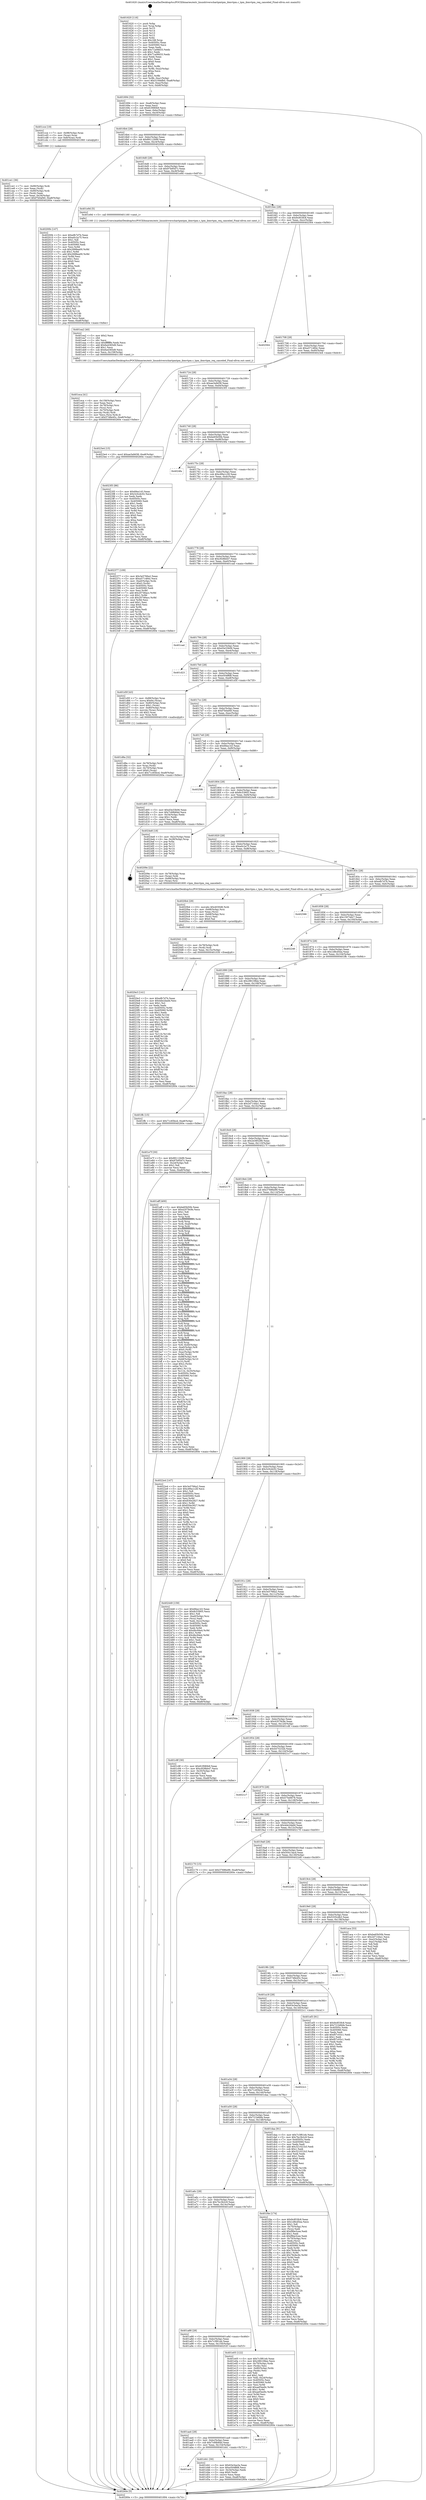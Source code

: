 digraph "0x401620" {
  label = "0x401620 (/mnt/c/Users/mathe/Desktop/tcc/POCII/binaries/extr_linuxdriverschartpmtpm_ibmvtpm.c_tpm_ibmvtpm_req_canceled_Final-ollvm.out::main(0))"
  labelloc = "t"
  node[shape=record]

  Entry [label="",width=0.3,height=0.3,shape=circle,fillcolor=black,style=filled]
  "0x401694" [label="{
     0x401694 [32]\l
     | [instrs]\l
     &nbsp;&nbsp;0x401694 \<+6\>: mov -0xa8(%rbp),%eax\l
     &nbsp;&nbsp;0x40169a \<+2\>: mov %eax,%ecx\l
     &nbsp;&nbsp;0x40169c \<+6\>: sub $0x81f080b9,%ecx\l
     &nbsp;&nbsp;0x4016a2 \<+6\>: mov %eax,-0xbc(%rbp)\l
     &nbsp;&nbsp;0x4016a8 \<+6\>: mov %ecx,-0xc0(%rbp)\l
     &nbsp;&nbsp;0x4016ae \<+6\>: je 0000000000401cce \<main+0x6ae\>\l
  }"]
  "0x401cce" [label="{
     0x401cce [19]\l
     | [instrs]\l
     &nbsp;&nbsp;0x401cce \<+7\>: mov -0x98(%rbp),%rax\l
     &nbsp;&nbsp;0x401cd5 \<+3\>: mov (%rax),%rax\l
     &nbsp;&nbsp;0x401cd8 \<+4\>: mov 0x8(%rax),%rdi\l
     &nbsp;&nbsp;0x401cdc \<+5\>: call 0000000000401060 \<atoi@plt\>\l
     | [calls]\l
     &nbsp;&nbsp;0x401060 \{1\} (unknown)\l
  }"]
  "0x4016b4" [label="{
     0x4016b4 [28]\l
     | [instrs]\l
     &nbsp;&nbsp;0x4016b4 \<+5\>: jmp 00000000004016b9 \<main+0x99\>\l
     &nbsp;&nbsp;0x4016b9 \<+6\>: mov -0xbc(%rbp),%eax\l
     &nbsp;&nbsp;0x4016bf \<+5\>: sub $0x89112b99,%eax\l
     &nbsp;&nbsp;0x4016c4 \<+6\>: mov %eax,-0xc4(%rbp)\l
     &nbsp;&nbsp;0x4016ca \<+6\>: je 000000000040200b \<main+0x9eb\>\l
  }"]
  Exit [label="",width=0.3,height=0.3,shape=circle,fillcolor=black,style=filled,peripheries=2]
  "0x40200b" [label="{
     0x40200b [147]\l
     | [instrs]\l
     &nbsp;&nbsp;0x40200b \<+5\>: mov $0xefb7d7b,%eax\l
     &nbsp;&nbsp;0x402010 \<+5\>: mov $0xa0c2a75,%ecx\l
     &nbsp;&nbsp;0x402015 \<+2\>: mov $0x1,%dl\l
     &nbsp;&nbsp;0x402017 \<+7\>: mov 0x40505c,%esi\l
     &nbsp;&nbsp;0x40201e \<+7\>: mov 0x405060,%edi\l
     &nbsp;&nbsp;0x402025 \<+3\>: mov %esi,%r8d\l
     &nbsp;&nbsp;0x402028 \<+7\>: sub $0x2688ea00,%r8d\l
     &nbsp;&nbsp;0x40202f \<+4\>: sub $0x1,%r8d\l
     &nbsp;&nbsp;0x402033 \<+7\>: add $0x2688ea00,%r8d\l
     &nbsp;&nbsp;0x40203a \<+4\>: imul %r8d,%esi\l
     &nbsp;&nbsp;0x40203e \<+3\>: and $0x1,%esi\l
     &nbsp;&nbsp;0x402041 \<+3\>: cmp $0x0,%esi\l
     &nbsp;&nbsp;0x402044 \<+4\>: sete %r9b\l
     &nbsp;&nbsp;0x402048 \<+3\>: cmp $0xa,%edi\l
     &nbsp;&nbsp;0x40204b \<+4\>: setl %r10b\l
     &nbsp;&nbsp;0x40204f \<+3\>: mov %r9b,%r11b\l
     &nbsp;&nbsp;0x402052 \<+4\>: xor $0xff,%r11b\l
     &nbsp;&nbsp;0x402056 \<+3\>: mov %r10b,%bl\l
     &nbsp;&nbsp;0x402059 \<+3\>: xor $0xff,%bl\l
     &nbsp;&nbsp;0x40205c \<+3\>: xor $0x1,%dl\l
     &nbsp;&nbsp;0x40205f \<+3\>: mov %r11b,%r14b\l
     &nbsp;&nbsp;0x402062 \<+4\>: and $0xff,%r14b\l
     &nbsp;&nbsp;0x402066 \<+3\>: and %dl,%r9b\l
     &nbsp;&nbsp;0x402069 \<+3\>: mov %bl,%r15b\l
     &nbsp;&nbsp;0x40206c \<+4\>: and $0xff,%r15b\l
     &nbsp;&nbsp;0x402070 \<+3\>: and %dl,%r10b\l
     &nbsp;&nbsp;0x402073 \<+3\>: or %r9b,%r14b\l
     &nbsp;&nbsp;0x402076 \<+3\>: or %r10b,%r15b\l
     &nbsp;&nbsp;0x402079 \<+3\>: xor %r15b,%r14b\l
     &nbsp;&nbsp;0x40207c \<+3\>: or %bl,%r11b\l
     &nbsp;&nbsp;0x40207f \<+4\>: xor $0xff,%r11b\l
     &nbsp;&nbsp;0x402083 \<+3\>: or $0x1,%dl\l
     &nbsp;&nbsp;0x402086 \<+3\>: and %dl,%r11b\l
     &nbsp;&nbsp;0x402089 \<+3\>: or %r11b,%r14b\l
     &nbsp;&nbsp;0x40208c \<+4\>: test $0x1,%r14b\l
     &nbsp;&nbsp;0x402090 \<+3\>: cmovne %ecx,%eax\l
     &nbsp;&nbsp;0x402093 \<+6\>: mov %eax,-0xa8(%rbp)\l
     &nbsp;&nbsp;0x402099 \<+5\>: jmp 000000000040260e \<main+0xfee\>\l
  }"]
  "0x4016d0" [label="{
     0x4016d0 [28]\l
     | [instrs]\l
     &nbsp;&nbsp;0x4016d0 \<+5\>: jmp 00000000004016d5 \<main+0xb5\>\l
     &nbsp;&nbsp;0x4016d5 \<+6\>: mov -0xbc(%rbp),%eax\l
     &nbsp;&nbsp;0x4016db \<+5\>: sub $0x97b95d7c,%eax\l
     &nbsp;&nbsp;0x4016e0 \<+6\>: mov %eax,-0xc8(%rbp)\l
     &nbsp;&nbsp;0x4016e6 \<+6\>: je 0000000000401e9d \<main+0x87d\>\l
  }"]
  "0x4020e3" [label="{
     0x4020e3 [141]\l
     | [instrs]\l
     &nbsp;&nbsp;0x4020e3 \<+5\>: mov $0xefb7d7b,%eax\l
     &nbsp;&nbsp;0x4020e8 \<+5\>: mov $0x4de2dadd,%esi\l
     &nbsp;&nbsp;0x4020ed \<+2\>: mov $0x1,%cl\l
     &nbsp;&nbsp;0x4020ef \<+2\>: xor %edx,%edx\l
     &nbsp;&nbsp;0x4020f1 \<+8\>: mov 0x40505c,%r8d\l
     &nbsp;&nbsp;0x4020f9 \<+8\>: mov 0x405060,%r9d\l
     &nbsp;&nbsp;0x402101 \<+3\>: sub $0x1,%edx\l
     &nbsp;&nbsp;0x402104 \<+3\>: mov %r8d,%r10d\l
     &nbsp;&nbsp;0x402107 \<+3\>: add %edx,%r10d\l
     &nbsp;&nbsp;0x40210a \<+4\>: imul %r10d,%r8d\l
     &nbsp;&nbsp;0x40210e \<+4\>: and $0x1,%r8d\l
     &nbsp;&nbsp;0x402112 \<+4\>: cmp $0x0,%r8d\l
     &nbsp;&nbsp;0x402116 \<+4\>: sete %r11b\l
     &nbsp;&nbsp;0x40211a \<+4\>: cmp $0xa,%r9d\l
     &nbsp;&nbsp;0x40211e \<+3\>: setl %bl\l
     &nbsp;&nbsp;0x402121 \<+3\>: mov %r11b,%r14b\l
     &nbsp;&nbsp;0x402124 \<+4\>: xor $0xff,%r14b\l
     &nbsp;&nbsp;0x402128 \<+3\>: mov %bl,%r15b\l
     &nbsp;&nbsp;0x40212b \<+4\>: xor $0xff,%r15b\l
     &nbsp;&nbsp;0x40212f \<+3\>: xor $0x1,%cl\l
     &nbsp;&nbsp;0x402132 \<+3\>: mov %r14b,%r12b\l
     &nbsp;&nbsp;0x402135 \<+4\>: and $0xff,%r12b\l
     &nbsp;&nbsp;0x402139 \<+3\>: and %cl,%r11b\l
     &nbsp;&nbsp;0x40213c \<+3\>: mov %r15b,%r13b\l
     &nbsp;&nbsp;0x40213f \<+4\>: and $0xff,%r13b\l
     &nbsp;&nbsp;0x402143 \<+2\>: and %cl,%bl\l
     &nbsp;&nbsp;0x402145 \<+3\>: or %r11b,%r12b\l
     &nbsp;&nbsp;0x402148 \<+3\>: or %bl,%r13b\l
     &nbsp;&nbsp;0x40214b \<+3\>: xor %r13b,%r12b\l
     &nbsp;&nbsp;0x40214e \<+3\>: or %r15b,%r14b\l
     &nbsp;&nbsp;0x402151 \<+4\>: xor $0xff,%r14b\l
     &nbsp;&nbsp;0x402155 \<+3\>: or $0x1,%cl\l
     &nbsp;&nbsp;0x402158 \<+3\>: and %cl,%r14b\l
     &nbsp;&nbsp;0x40215b \<+3\>: or %r14b,%r12b\l
     &nbsp;&nbsp;0x40215e \<+4\>: test $0x1,%r12b\l
     &nbsp;&nbsp;0x402162 \<+3\>: cmovne %esi,%eax\l
     &nbsp;&nbsp;0x402165 \<+6\>: mov %eax,-0xa8(%rbp)\l
     &nbsp;&nbsp;0x40216b \<+5\>: jmp 000000000040260e \<main+0xfee\>\l
  }"]
  "0x401e9d" [label="{
     0x401e9d [5]\l
     | [instrs]\l
     &nbsp;&nbsp;0x401e9d \<+5\>: call 0000000000401160 \<next_i\>\l
     | [calls]\l
     &nbsp;&nbsp;0x401160 \{1\} (/mnt/c/Users/mathe/Desktop/tcc/POCII/binaries/extr_linuxdriverschartpmtpm_ibmvtpm.c_tpm_ibmvtpm_req_canceled_Final-ollvm.out::next_i)\l
  }"]
  "0x4016ec" [label="{
     0x4016ec [28]\l
     | [instrs]\l
     &nbsp;&nbsp;0x4016ec \<+5\>: jmp 00000000004016f1 \<main+0xd1\>\l
     &nbsp;&nbsp;0x4016f1 \<+6\>: mov -0xbc(%rbp),%eax\l
     &nbsp;&nbsp;0x4016f7 \<+5\>: sub $0x9c853fc8,%eax\l
     &nbsp;&nbsp;0x4016fc \<+6\>: mov %eax,-0xcc(%rbp)\l
     &nbsp;&nbsp;0x401702 \<+6\>: je 0000000000402564 \<main+0xf44\>\l
  }"]
  "0x4020d1" [label="{
     0x4020d1 [18]\l
     | [instrs]\l
     &nbsp;&nbsp;0x4020d1 \<+4\>: mov -0x78(%rbp),%rdi\l
     &nbsp;&nbsp;0x4020d5 \<+3\>: mov (%rdi),%rdi\l
     &nbsp;&nbsp;0x4020d8 \<+6\>: mov %eax,-0x15c(%rbp)\l
     &nbsp;&nbsp;0x4020de \<+5\>: call 0000000000401030 \<free@plt\>\l
     | [calls]\l
     &nbsp;&nbsp;0x401030 \{1\} (unknown)\l
  }"]
  "0x402564" [label="{
     0x402564\l
  }", style=dashed]
  "0x401708" [label="{
     0x401708 [28]\l
     | [instrs]\l
     &nbsp;&nbsp;0x401708 \<+5\>: jmp 000000000040170d \<main+0xed\>\l
     &nbsp;&nbsp;0x40170d \<+6\>: mov -0xbc(%rbp),%eax\l
     &nbsp;&nbsp;0x401713 \<+5\>: sub $0xa571484c,%eax\l
     &nbsp;&nbsp;0x401718 \<+6\>: mov %eax,-0xd0(%rbp)\l
     &nbsp;&nbsp;0x40171e \<+6\>: je 00000000004023e4 \<main+0xdc4\>\l
  }"]
  "0x4020b4" [label="{
     0x4020b4 [29]\l
     | [instrs]\l
     &nbsp;&nbsp;0x4020b4 \<+10\>: movabs $0x4030d6,%rdi\l
     &nbsp;&nbsp;0x4020be \<+4\>: mov -0x68(%rbp),%rsi\l
     &nbsp;&nbsp;0x4020c2 \<+2\>: mov %eax,(%rsi)\l
     &nbsp;&nbsp;0x4020c4 \<+4\>: mov -0x68(%rbp),%rsi\l
     &nbsp;&nbsp;0x4020c8 \<+2\>: mov (%rsi),%esi\l
     &nbsp;&nbsp;0x4020ca \<+2\>: mov $0x0,%al\l
     &nbsp;&nbsp;0x4020cc \<+5\>: call 0000000000401040 \<printf@plt\>\l
     | [calls]\l
     &nbsp;&nbsp;0x401040 \{1\} (unknown)\l
  }"]
  "0x4023e4" [label="{
     0x4023e4 [15]\l
     | [instrs]\l
     &nbsp;&nbsp;0x4023e4 \<+10\>: movl $0xae3a9d38,-0xa8(%rbp)\l
     &nbsp;&nbsp;0x4023ee \<+5\>: jmp 000000000040260e \<main+0xfee\>\l
  }"]
  "0x401724" [label="{
     0x401724 [28]\l
     | [instrs]\l
     &nbsp;&nbsp;0x401724 \<+5\>: jmp 0000000000401729 \<main+0x109\>\l
     &nbsp;&nbsp;0x401729 \<+6\>: mov -0xbc(%rbp),%eax\l
     &nbsp;&nbsp;0x40172f \<+5\>: sub $0xae3a9d38,%eax\l
     &nbsp;&nbsp;0x401734 \<+6\>: mov %eax,-0xd4(%rbp)\l
     &nbsp;&nbsp;0x40173a \<+6\>: je 00000000004023f3 \<main+0xdd3\>\l
  }"]
  "0x401eca" [label="{
     0x401eca [41]\l
     | [instrs]\l
     &nbsp;&nbsp;0x401eca \<+6\>: mov -0x158(%rbp),%ecx\l
     &nbsp;&nbsp;0x401ed0 \<+3\>: imul %eax,%ecx\l
     &nbsp;&nbsp;0x401ed3 \<+4\>: mov -0x78(%rbp),%rsi\l
     &nbsp;&nbsp;0x401ed7 \<+3\>: mov (%rsi),%rsi\l
     &nbsp;&nbsp;0x401eda \<+4\>: mov -0x70(%rbp),%rdi\l
     &nbsp;&nbsp;0x401ede \<+3\>: movslq (%rdi),%rdi\l
     &nbsp;&nbsp;0x401ee1 \<+3\>: mov %ecx,(%rsi,%rdi,4)\l
     &nbsp;&nbsp;0x401ee4 \<+10\>: movl $0x5748e45c,-0xa8(%rbp)\l
     &nbsp;&nbsp;0x401eee \<+5\>: jmp 000000000040260e \<main+0xfee\>\l
  }"]
  "0x4023f3" [label="{
     0x4023f3 [86]\l
     | [instrs]\l
     &nbsp;&nbsp;0x4023f3 \<+5\>: mov $0x6fea143,%eax\l
     &nbsp;&nbsp;0x4023f8 \<+5\>: mov $0x3c0cdc02,%ecx\l
     &nbsp;&nbsp;0x4023fd \<+2\>: xor %edx,%edx\l
     &nbsp;&nbsp;0x4023ff \<+7\>: mov 0x40505c,%esi\l
     &nbsp;&nbsp;0x402406 \<+7\>: mov 0x405060,%edi\l
     &nbsp;&nbsp;0x40240d \<+3\>: sub $0x1,%edx\l
     &nbsp;&nbsp;0x402410 \<+3\>: mov %esi,%r8d\l
     &nbsp;&nbsp;0x402413 \<+3\>: add %edx,%r8d\l
     &nbsp;&nbsp;0x402416 \<+4\>: imul %r8d,%esi\l
     &nbsp;&nbsp;0x40241a \<+3\>: and $0x1,%esi\l
     &nbsp;&nbsp;0x40241d \<+3\>: cmp $0x0,%esi\l
     &nbsp;&nbsp;0x402420 \<+4\>: sete %r9b\l
     &nbsp;&nbsp;0x402424 \<+3\>: cmp $0xa,%edi\l
     &nbsp;&nbsp;0x402427 \<+4\>: setl %r10b\l
     &nbsp;&nbsp;0x40242b \<+3\>: mov %r9b,%r11b\l
     &nbsp;&nbsp;0x40242e \<+3\>: and %r10b,%r11b\l
     &nbsp;&nbsp;0x402431 \<+3\>: xor %r10b,%r9b\l
     &nbsp;&nbsp;0x402434 \<+3\>: or %r9b,%r11b\l
     &nbsp;&nbsp;0x402437 \<+4\>: test $0x1,%r11b\l
     &nbsp;&nbsp;0x40243b \<+3\>: cmovne %ecx,%eax\l
     &nbsp;&nbsp;0x40243e \<+6\>: mov %eax,-0xa8(%rbp)\l
     &nbsp;&nbsp;0x402444 \<+5\>: jmp 000000000040260e \<main+0xfee\>\l
  }"]
  "0x401740" [label="{
     0x401740 [28]\l
     | [instrs]\l
     &nbsp;&nbsp;0x401740 \<+5\>: jmp 0000000000401745 \<main+0x125\>\l
     &nbsp;&nbsp;0x401745 \<+6\>: mov -0xbc(%rbp),%eax\l
     &nbsp;&nbsp;0x40174b \<+5\>: sub $0xbe65b50b,%eax\l
     &nbsp;&nbsp;0x401750 \<+6\>: mov %eax,-0xd8(%rbp)\l
     &nbsp;&nbsp;0x401756 \<+6\>: je 00000000004024fa \<main+0xeda\>\l
  }"]
  "0x401ea2" [label="{
     0x401ea2 [40]\l
     | [instrs]\l
     &nbsp;&nbsp;0x401ea2 \<+5\>: mov $0x2,%ecx\l
     &nbsp;&nbsp;0x401ea7 \<+1\>: cltd\l
     &nbsp;&nbsp;0x401ea8 \<+2\>: idiv %ecx\l
     &nbsp;&nbsp;0x401eaa \<+6\>: imul $0xfffffffe,%edx,%ecx\l
     &nbsp;&nbsp;0x401eb0 \<+6\>: add $0x6a4365d9,%ecx\l
     &nbsp;&nbsp;0x401eb6 \<+3\>: add $0x1,%ecx\l
     &nbsp;&nbsp;0x401eb9 \<+6\>: sub $0x6a4365d9,%ecx\l
     &nbsp;&nbsp;0x401ebf \<+6\>: mov %ecx,-0x158(%rbp)\l
     &nbsp;&nbsp;0x401ec5 \<+5\>: call 0000000000401160 \<next_i\>\l
     | [calls]\l
     &nbsp;&nbsp;0x401160 \{1\} (/mnt/c/Users/mathe/Desktop/tcc/POCII/binaries/extr_linuxdriverschartpmtpm_ibmvtpm.c_tpm_ibmvtpm_req_canceled_Final-ollvm.out::next_i)\l
  }"]
  "0x4024fa" [label="{
     0x4024fa\l
  }", style=dashed]
  "0x40175c" [label="{
     0x40175c [28]\l
     | [instrs]\l
     &nbsp;&nbsp;0x40175c \<+5\>: jmp 0000000000401761 \<main+0x141\>\l
     &nbsp;&nbsp;0x401761 \<+6\>: mov -0xbc(%rbp),%eax\l
     &nbsp;&nbsp;0x401767 \<+5\>: sub $0xc89a1c28,%eax\l
     &nbsp;&nbsp;0x40176c \<+6\>: mov %eax,-0xdc(%rbp)\l
     &nbsp;&nbsp;0x401772 \<+6\>: je 0000000000402377 \<main+0xd57\>\l
  }"]
  "0x401d8a" [label="{
     0x401d8a [32]\l
     | [instrs]\l
     &nbsp;&nbsp;0x401d8a \<+4\>: mov -0x78(%rbp),%rdi\l
     &nbsp;&nbsp;0x401d8e \<+3\>: mov %rax,(%rdi)\l
     &nbsp;&nbsp;0x401d91 \<+4\>: mov -0x70(%rbp),%rax\l
     &nbsp;&nbsp;0x401d95 \<+6\>: movl $0x0,(%rax)\l
     &nbsp;&nbsp;0x401d9b \<+10\>: movl $0x71c65bcd,-0xa8(%rbp)\l
     &nbsp;&nbsp;0x401da5 \<+5\>: jmp 000000000040260e \<main+0xfee\>\l
  }"]
  "0x402377" [label="{
     0x402377 [109]\l
     | [instrs]\l
     &nbsp;&nbsp;0x402377 \<+5\>: mov $0x3e5766a2,%eax\l
     &nbsp;&nbsp;0x40237c \<+5\>: mov $0xa571484c,%ecx\l
     &nbsp;&nbsp;0x402381 \<+7\>: mov -0xa0(%rbp),%rdx\l
     &nbsp;&nbsp;0x402388 \<+6\>: movl $0x0,(%rdx)\l
     &nbsp;&nbsp;0x40238e \<+7\>: mov 0x40505c,%esi\l
     &nbsp;&nbsp;0x402395 \<+7\>: mov 0x405060,%edi\l
     &nbsp;&nbsp;0x40239c \<+3\>: mov %esi,%r8d\l
     &nbsp;&nbsp;0x40239f \<+7\>: add $0x20746acc,%r8d\l
     &nbsp;&nbsp;0x4023a6 \<+4\>: sub $0x1,%r8d\l
     &nbsp;&nbsp;0x4023aa \<+7\>: sub $0x20746acc,%r8d\l
     &nbsp;&nbsp;0x4023b1 \<+4\>: imul %r8d,%esi\l
     &nbsp;&nbsp;0x4023b5 \<+3\>: and $0x1,%esi\l
     &nbsp;&nbsp;0x4023b8 \<+3\>: cmp $0x0,%esi\l
     &nbsp;&nbsp;0x4023bb \<+4\>: sete %r9b\l
     &nbsp;&nbsp;0x4023bf \<+3\>: cmp $0xa,%edi\l
     &nbsp;&nbsp;0x4023c2 \<+4\>: setl %r10b\l
     &nbsp;&nbsp;0x4023c6 \<+3\>: mov %r9b,%r11b\l
     &nbsp;&nbsp;0x4023c9 \<+3\>: and %r10b,%r11b\l
     &nbsp;&nbsp;0x4023cc \<+3\>: xor %r10b,%r9b\l
     &nbsp;&nbsp;0x4023cf \<+3\>: or %r9b,%r11b\l
     &nbsp;&nbsp;0x4023d2 \<+4\>: test $0x1,%r11b\l
     &nbsp;&nbsp;0x4023d6 \<+3\>: cmovne %ecx,%eax\l
     &nbsp;&nbsp;0x4023d9 \<+6\>: mov %eax,-0xa8(%rbp)\l
     &nbsp;&nbsp;0x4023df \<+5\>: jmp 000000000040260e \<main+0xfee\>\l
  }"]
  "0x401778" [label="{
     0x401778 [28]\l
     | [instrs]\l
     &nbsp;&nbsp;0x401778 \<+5\>: jmp 000000000040177d \<main+0x15d\>\l
     &nbsp;&nbsp;0x40177d \<+6\>: mov -0xbc(%rbp),%eax\l
     &nbsp;&nbsp;0x401783 \<+5\>: sub $0xc928bb47,%eax\l
     &nbsp;&nbsp;0x401788 \<+6\>: mov %eax,-0xe0(%rbp)\l
     &nbsp;&nbsp;0x40178e \<+6\>: je 0000000000401cad \<main+0x68d\>\l
  }"]
  "0x401ac0" [label="{
     0x401ac0\l
  }", style=dashed]
  "0x401cad" [label="{
     0x401cad\l
  }", style=dashed]
  "0x401794" [label="{
     0x401794 [28]\l
     | [instrs]\l
     &nbsp;&nbsp;0x401794 \<+5\>: jmp 0000000000401799 \<main+0x179\>\l
     &nbsp;&nbsp;0x401799 \<+6\>: mov -0xbc(%rbp),%eax\l
     &nbsp;&nbsp;0x40179f \<+5\>: sub $0xd3e33b06,%eax\l
     &nbsp;&nbsp;0x4017a4 \<+6\>: mov %eax,-0xe4(%rbp)\l
     &nbsp;&nbsp;0x4017aa \<+6\>: je 0000000000401d23 \<main+0x703\>\l
  }"]
  "0x401d41" [label="{
     0x401d41 [30]\l
     | [instrs]\l
     &nbsp;&nbsp;0x401d41 \<+5\>: mov $0x63e3ea3a,%eax\l
     &nbsp;&nbsp;0x401d46 \<+5\>: mov $0xe504ffd8,%ecx\l
     &nbsp;&nbsp;0x401d4b \<+3\>: mov -0x34(%rbp),%edx\l
     &nbsp;&nbsp;0x401d4e \<+3\>: cmp $0x0,%edx\l
     &nbsp;&nbsp;0x401d51 \<+3\>: cmove %ecx,%eax\l
     &nbsp;&nbsp;0x401d54 \<+6\>: mov %eax,-0xa8(%rbp)\l
     &nbsp;&nbsp;0x401d5a \<+5\>: jmp 000000000040260e \<main+0xfee\>\l
  }"]
  "0x401d23" [label="{
     0x401d23\l
  }", style=dashed]
  "0x4017b0" [label="{
     0x4017b0 [28]\l
     | [instrs]\l
     &nbsp;&nbsp;0x4017b0 \<+5\>: jmp 00000000004017b5 \<main+0x195\>\l
     &nbsp;&nbsp;0x4017b5 \<+6\>: mov -0xbc(%rbp),%eax\l
     &nbsp;&nbsp;0x4017bb \<+5\>: sub $0xe504ffd8,%eax\l
     &nbsp;&nbsp;0x4017c0 \<+6\>: mov %eax,-0xe8(%rbp)\l
     &nbsp;&nbsp;0x4017c6 \<+6\>: je 0000000000401d5f \<main+0x73f\>\l
  }"]
  "0x401aa4" [label="{
     0x401aa4 [28]\l
     | [instrs]\l
     &nbsp;&nbsp;0x401aa4 \<+5\>: jmp 0000000000401aa9 \<main+0x489\>\l
     &nbsp;&nbsp;0x401aa9 \<+6\>: mov -0xbc(%rbp),%eax\l
     &nbsp;&nbsp;0x401aaf \<+5\>: sub $0x7c68b84d,%eax\l
     &nbsp;&nbsp;0x401ab4 \<+6\>: mov %eax,-0x154(%rbp)\l
     &nbsp;&nbsp;0x401aba \<+6\>: je 0000000000401d41 \<main+0x721\>\l
  }"]
  "0x401d5f" [label="{
     0x401d5f [43]\l
     | [instrs]\l
     &nbsp;&nbsp;0x401d5f \<+7\>: mov -0x88(%rbp),%rax\l
     &nbsp;&nbsp;0x401d66 \<+7\>: movq $0x64,(%rax)\l
     &nbsp;&nbsp;0x401d6d \<+4\>: mov -0x80(%rbp),%rax\l
     &nbsp;&nbsp;0x401d71 \<+6\>: movl $0x1,(%rax)\l
     &nbsp;&nbsp;0x401d77 \<+4\>: mov -0x80(%rbp),%rax\l
     &nbsp;&nbsp;0x401d7b \<+3\>: movslq (%rax),%rax\l
     &nbsp;&nbsp;0x401d7e \<+4\>: shl $0x2,%rax\l
     &nbsp;&nbsp;0x401d82 \<+3\>: mov %rax,%rdi\l
     &nbsp;&nbsp;0x401d85 \<+5\>: call 0000000000401050 \<malloc@plt\>\l
     | [calls]\l
     &nbsp;&nbsp;0x401050 \{1\} (unknown)\l
  }"]
  "0x4017cc" [label="{
     0x4017cc [28]\l
     | [instrs]\l
     &nbsp;&nbsp;0x4017cc \<+5\>: jmp 00000000004017d1 \<main+0x1b1\>\l
     &nbsp;&nbsp;0x4017d1 \<+6\>: mov -0xbc(%rbp),%eax\l
     &nbsp;&nbsp;0x4017d7 \<+5\>: sub $0xf7b0af40,%eax\l
     &nbsp;&nbsp;0x4017dc \<+6\>: mov %eax,-0xec(%rbp)\l
     &nbsp;&nbsp;0x4017e2 \<+6\>: je 0000000000401d05 \<main+0x6e5\>\l
  }"]
  "0x40253f" [label="{
     0x40253f\l
  }", style=dashed]
  "0x401d05" [label="{
     0x401d05 [30]\l
     | [instrs]\l
     &nbsp;&nbsp;0x401d05 \<+5\>: mov $0xd3e33b06,%eax\l
     &nbsp;&nbsp;0x401d0a \<+5\>: mov $0x7c68b84d,%ecx\l
     &nbsp;&nbsp;0x401d0f \<+3\>: mov -0x34(%rbp),%edx\l
     &nbsp;&nbsp;0x401d12 \<+3\>: cmp $0x1,%edx\l
     &nbsp;&nbsp;0x401d15 \<+3\>: cmovl %ecx,%eax\l
     &nbsp;&nbsp;0x401d18 \<+6\>: mov %eax,-0xa8(%rbp)\l
     &nbsp;&nbsp;0x401d1e \<+5\>: jmp 000000000040260e \<main+0xfee\>\l
  }"]
  "0x4017e8" [label="{
     0x4017e8 [28]\l
     | [instrs]\l
     &nbsp;&nbsp;0x4017e8 \<+5\>: jmp 00000000004017ed \<main+0x1cd\>\l
     &nbsp;&nbsp;0x4017ed \<+6\>: mov -0xbc(%rbp),%eax\l
     &nbsp;&nbsp;0x4017f3 \<+5\>: sub $0x6fea143,%eax\l
     &nbsp;&nbsp;0x4017f8 \<+6\>: mov %eax,-0xf0(%rbp)\l
     &nbsp;&nbsp;0x4017fe \<+6\>: je 00000000004025f6 \<main+0xfd6\>\l
  }"]
  "0x401a88" [label="{
     0x401a88 [28]\l
     | [instrs]\l
     &nbsp;&nbsp;0x401a88 \<+5\>: jmp 0000000000401a8d \<main+0x46d\>\l
     &nbsp;&nbsp;0x401a8d \<+6\>: mov -0xbc(%rbp),%eax\l
     &nbsp;&nbsp;0x401a93 \<+5\>: sub $0x7c3f61eb,%eax\l
     &nbsp;&nbsp;0x401a98 \<+6\>: mov %eax,-0x150(%rbp)\l
     &nbsp;&nbsp;0x401a9e \<+6\>: je 000000000040253f \<main+0xf1f\>\l
  }"]
  "0x4025f6" [label="{
     0x4025f6\l
  }", style=dashed]
  "0x401804" [label="{
     0x401804 [28]\l
     | [instrs]\l
     &nbsp;&nbsp;0x401804 \<+5\>: jmp 0000000000401809 \<main+0x1e9\>\l
     &nbsp;&nbsp;0x401809 \<+6\>: mov -0xbc(%rbp),%eax\l
     &nbsp;&nbsp;0x40180f \<+5\>: sub $0x8c53905,%eax\l
     &nbsp;&nbsp;0x401814 \<+6\>: mov %eax,-0xf4(%rbp)\l
     &nbsp;&nbsp;0x40181a \<+6\>: je 00000000004024e8 \<main+0xec8\>\l
  }"]
  "0x401e05" [label="{
     0x401e05 [122]\l
     | [instrs]\l
     &nbsp;&nbsp;0x401e05 \<+5\>: mov $0x7c3f61eb,%eax\l
     &nbsp;&nbsp;0x401e0a \<+5\>: mov $0x286108ee,%ecx\l
     &nbsp;&nbsp;0x401e0f \<+4\>: mov -0x70(%rbp),%rdx\l
     &nbsp;&nbsp;0x401e13 \<+2\>: mov (%rdx),%esi\l
     &nbsp;&nbsp;0x401e15 \<+4\>: mov -0x80(%rbp),%rdx\l
     &nbsp;&nbsp;0x401e19 \<+2\>: cmp (%rdx),%esi\l
     &nbsp;&nbsp;0x401e1b \<+4\>: setl %dil\l
     &nbsp;&nbsp;0x401e1f \<+4\>: and $0x1,%dil\l
     &nbsp;&nbsp;0x401e23 \<+4\>: mov %dil,-0x2d(%rbp)\l
     &nbsp;&nbsp;0x401e27 \<+7\>: mov 0x40505c,%esi\l
     &nbsp;&nbsp;0x401e2e \<+8\>: mov 0x405060,%r8d\l
     &nbsp;&nbsp;0x401e36 \<+3\>: mov %esi,%r9d\l
     &nbsp;&nbsp;0x401e39 \<+7\>: add $0xaef3ee9c,%r9d\l
     &nbsp;&nbsp;0x401e40 \<+4\>: sub $0x1,%r9d\l
     &nbsp;&nbsp;0x401e44 \<+7\>: sub $0xaef3ee9c,%r9d\l
     &nbsp;&nbsp;0x401e4b \<+4\>: imul %r9d,%esi\l
     &nbsp;&nbsp;0x401e4f \<+3\>: and $0x1,%esi\l
     &nbsp;&nbsp;0x401e52 \<+3\>: cmp $0x0,%esi\l
     &nbsp;&nbsp;0x401e55 \<+4\>: sete %dil\l
     &nbsp;&nbsp;0x401e59 \<+4\>: cmp $0xa,%r8d\l
     &nbsp;&nbsp;0x401e5d \<+4\>: setl %r10b\l
     &nbsp;&nbsp;0x401e61 \<+3\>: mov %dil,%r11b\l
     &nbsp;&nbsp;0x401e64 \<+3\>: and %r10b,%r11b\l
     &nbsp;&nbsp;0x401e67 \<+3\>: xor %r10b,%dil\l
     &nbsp;&nbsp;0x401e6a \<+3\>: or %dil,%r11b\l
     &nbsp;&nbsp;0x401e6d \<+4\>: test $0x1,%r11b\l
     &nbsp;&nbsp;0x401e71 \<+3\>: cmovne %ecx,%eax\l
     &nbsp;&nbsp;0x401e74 \<+6\>: mov %eax,-0xa8(%rbp)\l
     &nbsp;&nbsp;0x401e7a \<+5\>: jmp 000000000040260e \<main+0xfee\>\l
  }"]
  "0x4024e8" [label="{
     0x4024e8 [18]\l
     | [instrs]\l
     &nbsp;&nbsp;0x4024e8 \<+3\>: mov -0x2c(%rbp),%eax\l
     &nbsp;&nbsp;0x4024eb \<+4\>: lea -0x28(%rbp),%rsp\l
     &nbsp;&nbsp;0x4024ef \<+1\>: pop %rbx\l
     &nbsp;&nbsp;0x4024f0 \<+2\>: pop %r12\l
     &nbsp;&nbsp;0x4024f2 \<+2\>: pop %r13\l
     &nbsp;&nbsp;0x4024f4 \<+2\>: pop %r14\l
     &nbsp;&nbsp;0x4024f6 \<+2\>: pop %r15\l
     &nbsp;&nbsp;0x4024f8 \<+1\>: pop %rbp\l
     &nbsp;&nbsp;0x4024f9 \<+1\>: ret\l
  }"]
  "0x401820" [label="{
     0x401820 [28]\l
     | [instrs]\l
     &nbsp;&nbsp;0x401820 \<+5\>: jmp 0000000000401825 \<main+0x205\>\l
     &nbsp;&nbsp;0x401825 \<+6\>: mov -0xbc(%rbp),%eax\l
     &nbsp;&nbsp;0x40182b \<+5\>: sub $0xa0c2a75,%eax\l
     &nbsp;&nbsp;0x401830 \<+6\>: mov %eax,-0xf8(%rbp)\l
     &nbsp;&nbsp;0x401836 \<+6\>: je 000000000040209e \<main+0xa7e\>\l
  }"]
  "0x401a6c" [label="{
     0x401a6c [28]\l
     | [instrs]\l
     &nbsp;&nbsp;0x401a6c \<+5\>: jmp 0000000000401a71 \<main+0x451\>\l
     &nbsp;&nbsp;0x401a71 \<+6\>: mov -0xbc(%rbp),%eax\l
     &nbsp;&nbsp;0x401a77 \<+5\>: sub $0x7bc3b2c9,%eax\l
     &nbsp;&nbsp;0x401a7c \<+6\>: mov %eax,-0x14c(%rbp)\l
     &nbsp;&nbsp;0x401a82 \<+6\>: je 0000000000401e05 \<main+0x7e5\>\l
  }"]
  "0x40209e" [label="{
     0x40209e [22]\l
     | [instrs]\l
     &nbsp;&nbsp;0x40209e \<+4\>: mov -0x78(%rbp),%rax\l
     &nbsp;&nbsp;0x4020a2 \<+3\>: mov (%rax),%rdi\l
     &nbsp;&nbsp;0x4020a5 \<+7\>: mov -0x88(%rbp),%rax\l
     &nbsp;&nbsp;0x4020ac \<+3\>: mov (%rax),%rsi\l
     &nbsp;&nbsp;0x4020af \<+5\>: call 0000000000401600 \<tpm_ibmvtpm_req_canceled\>\l
     | [calls]\l
     &nbsp;&nbsp;0x401600 \{1\} (/mnt/c/Users/mathe/Desktop/tcc/POCII/binaries/extr_linuxdriverschartpmtpm_ibmvtpm.c_tpm_ibmvtpm_req_canceled_Final-ollvm.out::tpm_ibmvtpm_req_canceled)\l
  }"]
  "0x40183c" [label="{
     0x40183c [28]\l
     | [instrs]\l
     &nbsp;&nbsp;0x40183c \<+5\>: jmp 0000000000401841 \<main+0x221\>\l
     &nbsp;&nbsp;0x401841 \<+6\>: mov -0xbc(%rbp),%eax\l
     &nbsp;&nbsp;0x401847 \<+5\>: sub $0xefb7d7b,%eax\l
     &nbsp;&nbsp;0x40184c \<+6\>: mov %eax,-0xfc(%rbp)\l
     &nbsp;&nbsp;0x401852 \<+6\>: je 0000000000402586 \<main+0xf66\>\l
  }"]
  "0x401f4e" [label="{
     0x401f4e [174]\l
     | [instrs]\l
     &nbsp;&nbsp;0x401f4e \<+5\>: mov $0x9c853fc8,%eax\l
     &nbsp;&nbsp;0x401f53 \<+5\>: mov $0x1d8cd5ea,%ecx\l
     &nbsp;&nbsp;0x401f58 \<+2\>: mov $0x1,%dl\l
     &nbsp;&nbsp;0x401f5a \<+4\>: mov -0x70(%rbp),%rsi\l
     &nbsp;&nbsp;0x401f5e \<+2\>: mov (%rsi),%edi\l
     &nbsp;&nbsp;0x401f60 \<+6\>: add $0xf9be3cee,%edi\l
     &nbsp;&nbsp;0x401f66 \<+3\>: add $0x1,%edi\l
     &nbsp;&nbsp;0x401f69 \<+6\>: sub $0xf9be3cee,%edi\l
     &nbsp;&nbsp;0x401f6f \<+4\>: mov -0x70(%rbp),%rsi\l
     &nbsp;&nbsp;0x401f73 \<+2\>: mov %edi,(%rsi)\l
     &nbsp;&nbsp;0x401f75 \<+7\>: mov 0x40505c,%edi\l
     &nbsp;&nbsp;0x401f7c \<+8\>: mov 0x405060,%r8d\l
     &nbsp;&nbsp;0x401f84 \<+3\>: mov %edi,%r9d\l
     &nbsp;&nbsp;0x401f87 \<+7\>: sub $0x78cfec9c,%r9d\l
     &nbsp;&nbsp;0x401f8e \<+4\>: sub $0x1,%r9d\l
     &nbsp;&nbsp;0x401f92 \<+7\>: add $0x78cfec9c,%r9d\l
     &nbsp;&nbsp;0x401f99 \<+4\>: imul %r9d,%edi\l
     &nbsp;&nbsp;0x401f9d \<+3\>: and $0x1,%edi\l
     &nbsp;&nbsp;0x401fa0 \<+3\>: cmp $0x0,%edi\l
     &nbsp;&nbsp;0x401fa3 \<+4\>: sete %r10b\l
     &nbsp;&nbsp;0x401fa7 \<+4\>: cmp $0xa,%r8d\l
     &nbsp;&nbsp;0x401fab \<+4\>: setl %r11b\l
     &nbsp;&nbsp;0x401faf \<+3\>: mov %r10b,%bl\l
     &nbsp;&nbsp;0x401fb2 \<+3\>: xor $0xff,%bl\l
     &nbsp;&nbsp;0x401fb5 \<+3\>: mov %r11b,%r14b\l
     &nbsp;&nbsp;0x401fb8 \<+4\>: xor $0xff,%r14b\l
     &nbsp;&nbsp;0x401fbc \<+3\>: xor $0x1,%dl\l
     &nbsp;&nbsp;0x401fbf \<+3\>: mov %bl,%r15b\l
     &nbsp;&nbsp;0x401fc2 \<+4\>: and $0xff,%r15b\l
     &nbsp;&nbsp;0x401fc6 \<+3\>: and %dl,%r10b\l
     &nbsp;&nbsp;0x401fc9 \<+3\>: mov %r14b,%r12b\l
     &nbsp;&nbsp;0x401fcc \<+4\>: and $0xff,%r12b\l
     &nbsp;&nbsp;0x401fd0 \<+3\>: and %dl,%r11b\l
     &nbsp;&nbsp;0x401fd3 \<+3\>: or %r10b,%r15b\l
     &nbsp;&nbsp;0x401fd6 \<+3\>: or %r11b,%r12b\l
     &nbsp;&nbsp;0x401fd9 \<+3\>: xor %r12b,%r15b\l
     &nbsp;&nbsp;0x401fdc \<+3\>: or %r14b,%bl\l
     &nbsp;&nbsp;0x401fdf \<+3\>: xor $0xff,%bl\l
     &nbsp;&nbsp;0x401fe2 \<+3\>: or $0x1,%dl\l
     &nbsp;&nbsp;0x401fe5 \<+2\>: and %dl,%bl\l
     &nbsp;&nbsp;0x401fe7 \<+3\>: or %bl,%r15b\l
     &nbsp;&nbsp;0x401fea \<+4\>: test $0x1,%r15b\l
     &nbsp;&nbsp;0x401fee \<+3\>: cmovne %ecx,%eax\l
     &nbsp;&nbsp;0x401ff1 \<+6\>: mov %eax,-0xa8(%rbp)\l
     &nbsp;&nbsp;0x401ff7 \<+5\>: jmp 000000000040260e \<main+0xfee\>\l
  }"]
  "0x402586" [label="{
     0x402586\l
  }", style=dashed]
  "0x401858" [label="{
     0x401858 [28]\l
     | [instrs]\l
     &nbsp;&nbsp;0x401858 \<+5\>: jmp 000000000040185d \<main+0x23d\>\l
     &nbsp;&nbsp;0x40185d \<+6\>: mov -0xbc(%rbp),%eax\l
     &nbsp;&nbsp;0x401863 \<+5\>: sub $0x15074dc7,%eax\l
     &nbsp;&nbsp;0x401868 \<+6\>: mov %eax,-0x100(%rbp)\l
     &nbsp;&nbsp;0x40186e \<+6\>: je 0000000000402246 \<main+0xc26\>\l
  }"]
  "0x401a50" [label="{
     0x401a50 [28]\l
     | [instrs]\l
     &nbsp;&nbsp;0x401a50 \<+5\>: jmp 0000000000401a55 \<main+0x435\>\l
     &nbsp;&nbsp;0x401a55 \<+6\>: mov -0xbc(%rbp),%eax\l
     &nbsp;&nbsp;0x401a5b \<+5\>: sub $0x721b6bfa,%eax\l
     &nbsp;&nbsp;0x401a60 \<+6\>: mov %eax,-0x148(%rbp)\l
     &nbsp;&nbsp;0x401a66 \<+6\>: je 0000000000401f4e \<main+0x92e\>\l
  }"]
  "0x402246" [label="{
     0x402246\l
  }", style=dashed]
  "0x401874" [label="{
     0x401874 [28]\l
     | [instrs]\l
     &nbsp;&nbsp;0x401874 \<+5\>: jmp 0000000000401879 \<main+0x259\>\l
     &nbsp;&nbsp;0x401879 \<+6\>: mov -0xbc(%rbp),%eax\l
     &nbsp;&nbsp;0x40187f \<+5\>: sub $0x1d8cd5ea,%eax\l
     &nbsp;&nbsp;0x401884 \<+6\>: mov %eax,-0x104(%rbp)\l
     &nbsp;&nbsp;0x40188a \<+6\>: je 0000000000401ffc \<main+0x9dc\>\l
  }"]
  "0x401daa" [label="{
     0x401daa [91]\l
     | [instrs]\l
     &nbsp;&nbsp;0x401daa \<+5\>: mov $0x7c3f61eb,%eax\l
     &nbsp;&nbsp;0x401daf \<+5\>: mov $0x7bc3b2c9,%ecx\l
     &nbsp;&nbsp;0x401db4 \<+7\>: mov 0x40505c,%edx\l
     &nbsp;&nbsp;0x401dbb \<+7\>: mov 0x405060,%esi\l
     &nbsp;&nbsp;0x401dc2 \<+2\>: mov %edx,%edi\l
     &nbsp;&nbsp;0x401dc4 \<+6\>: add $0x321021b3,%edi\l
     &nbsp;&nbsp;0x401dca \<+3\>: sub $0x1,%edi\l
     &nbsp;&nbsp;0x401dcd \<+6\>: sub $0x321021b3,%edi\l
     &nbsp;&nbsp;0x401dd3 \<+3\>: imul %edi,%edx\l
     &nbsp;&nbsp;0x401dd6 \<+3\>: and $0x1,%edx\l
     &nbsp;&nbsp;0x401dd9 \<+3\>: cmp $0x0,%edx\l
     &nbsp;&nbsp;0x401ddc \<+4\>: sete %r8b\l
     &nbsp;&nbsp;0x401de0 \<+3\>: cmp $0xa,%esi\l
     &nbsp;&nbsp;0x401de3 \<+4\>: setl %r9b\l
     &nbsp;&nbsp;0x401de7 \<+3\>: mov %r8b,%r10b\l
     &nbsp;&nbsp;0x401dea \<+3\>: and %r9b,%r10b\l
     &nbsp;&nbsp;0x401ded \<+3\>: xor %r9b,%r8b\l
     &nbsp;&nbsp;0x401df0 \<+3\>: or %r8b,%r10b\l
     &nbsp;&nbsp;0x401df3 \<+4\>: test $0x1,%r10b\l
     &nbsp;&nbsp;0x401df7 \<+3\>: cmovne %ecx,%eax\l
     &nbsp;&nbsp;0x401dfa \<+6\>: mov %eax,-0xa8(%rbp)\l
     &nbsp;&nbsp;0x401e00 \<+5\>: jmp 000000000040260e \<main+0xfee\>\l
  }"]
  "0x401ffc" [label="{
     0x401ffc [15]\l
     | [instrs]\l
     &nbsp;&nbsp;0x401ffc \<+10\>: movl $0x71c65bcd,-0xa8(%rbp)\l
     &nbsp;&nbsp;0x402006 \<+5\>: jmp 000000000040260e \<main+0xfee\>\l
  }"]
  "0x401890" [label="{
     0x401890 [28]\l
     | [instrs]\l
     &nbsp;&nbsp;0x401890 \<+5\>: jmp 0000000000401895 \<main+0x275\>\l
     &nbsp;&nbsp;0x401895 \<+6\>: mov -0xbc(%rbp),%eax\l
     &nbsp;&nbsp;0x40189b \<+5\>: sub $0x286108ee,%eax\l
     &nbsp;&nbsp;0x4018a0 \<+6\>: mov %eax,-0x108(%rbp)\l
     &nbsp;&nbsp;0x4018a6 \<+6\>: je 0000000000401e7f \<main+0x85f\>\l
  }"]
  "0x401a34" [label="{
     0x401a34 [28]\l
     | [instrs]\l
     &nbsp;&nbsp;0x401a34 \<+5\>: jmp 0000000000401a39 \<main+0x419\>\l
     &nbsp;&nbsp;0x401a39 \<+6\>: mov -0xbc(%rbp),%eax\l
     &nbsp;&nbsp;0x401a3f \<+5\>: sub $0x71c65bcd,%eax\l
     &nbsp;&nbsp;0x401a44 \<+6\>: mov %eax,-0x144(%rbp)\l
     &nbsp;&nbsp;0x401a4a \<+6\>: je 0000000000401daa \<main+0x78a\>\l
  }"]
  "0x401e7f" [label="{
     0x401e7f [30]\l
     | [instrs]\l
     &nbsp;&nbsp;0x401e7f \<+5\>: mov $0x89112b99,%eax\l
     &nbsp;&nbsp;0x401e84 \<+5\>: mov $0x97b95d7c,%ecx\l
     &nbsp;&nbsp;0x401e89 \<+3\>: mov -0x2d(%rbp),%dl\l
     &nbsp;&nbsp;0x401e8c \<+3\>: test $0x1,%dl\l
     &nbsp;&nbsp;0x401e8f \<+3\>: cmovne %ecx,%eax\l
     &nbsp;&nbsp;0x401e92 \<+6\>: mov %eax,-0xa8(%rbp)\l
     &nbsp;&nbsp;0x401e98 \<+5\>: jmp 000000000040260e \<main+0xfee\>\l
  }"]
  "0x4018ac" [label="{
     0x4018ac [28]\l
     | [instrs]\l
     &nbsp;&nbsp;0x4018ac \<+5\>: jmp 00000000004018b1 \<main+0x291\>\l
     &nbsp;&nbsp;0x4018b1 \<+6\>: mov -0xbc(%rbp),%eax\l
     &nbsp;&nbsp;0x4018b7 \<+5\>: sub $0x2d7144a1,%eax\l
     &nbsp;&nbsp;0x4018bc \<+6\>: mov %eax,-0x10c(%rbp)\l
     &nbsp;&nbsp;0x4018c2 \<+6\>: je 0000000000401aff \<main+0x4df\>\l
  }"]
  "0x4022c1" [label="{
     0x4022c1\l
  }", style=dashed]
  "0x401aff" [label="{
     0x401aff [400]\l
     | [instrs]\l
     &nbsp;&nbsp;0x401aff \<+5\>: mov $0xbe65b50b,%eax\l
     &nbsp;&nbsp;0x401b04 \<+5\>: mov $0x42079c9e,%ecx\l
     &nbsp;&nbsp;0x401b09 \<+2\>: mov $0x1,%dl\l
     &nbsp;&nbsp;0x401b0b \<+2\>: xor %esi,%esi\l
     &nbsp;&nbsp;0x401b0d \<+3\>: mov %rsp,%rdi\l
     &nbsp;&nbsp;0x401b10 \<+4\>: add $0xfffffffffffffff0,%rdi\l
     &nbsp;&nbsp;0x401b14 \<+3\>: mov %rdi,%rsp\l
     &nbsp;&nbsp;0x401b17 \<+7\>: mov %rdi,-0xa0(%rbp)\l
     &nbsp;&nbsp;0x401b1e \<+3\>: mov %rsp,%rdi\l
     &nbsp;&nbsp;0x401b21 \<+4\>: add $0xfffffffffffffff0,%rdi\l
     &nbsp;&nbsp;0x401b25 \<+3\>: mov %rdi,%rsp\l
     &nbsp;&nbsp;0x401b28 \<+3\>: mov %rsp,%r8\l
     &nbsp;&nbsp;0x401b2b \<+4\>: add $0xfffffffffffffff0,%r8\l
     &nbsp;&nbsp;0x401b2f \<+3\>: mov %r8,%rsp\l
     &nbsp;&nbsp;0x401b32 \<+7\>: mov %r8,-0x98(%rbp)\l
     &nbsp;&nbsp;0x401b39 \<+3\>: mov %rsp,%r8\l
     &nbsp;&nbsp;0x401b3c \<+4\>: add $0xfffffffffffffff0,%r8\l
     &nbsp;&nbsp;0x401b40 \<+3\>: mov %r8,%rsp\l
     &nbsp;&nbsp;0x401b43 \<+7\>: mov %r8,-0x90(%rbp)\l
     &nbsp;&nbsp;0x401b4a \<+3\>: mov %rsp,%r8\l
     &nbsp;&nbsp;0x401b4d \<+4\>: add $0xfffffffffffffff0,%r8\l
     &nbsp;&nbsp;0x401b51 \<+3\>: mov %r8,%rsp\l
     &nbsp;&nbsp;0x401b54 \<+7\>: mov %r8,-0x88(%rbp)\l
     &nbsp;&nbsp;0x401b5b \<+3\>: mov %rsp,%r8\l
     &nbsp;&nbsp;0x401b5e \<+4\>: add $0xfffffffffffffff0,%r8\l
     &nbsp;&nbsp;0x401b62 \<+3\>: mov %r8,%rsp\l
     &nbsp;&nbsp;0x401b65 \<+4\>: mov %r8,-0x80(%rbp)\l
     &nbsp;&nbsp;0x401b69 \<+3\>: mov %rsp,%r8\l
     &nbsp;&nbsp;0x401b6c \<+4\>: add $0xfffffffffffffff0,%r8\l
     &nbsp;&nbsp;0x401b70 \<+3\>: mov %r8,%rsp\l
     &nbsp;&nbsp;0x401b73 \<+4\>: mov %r8,-0x78(%rbp)\l
     &nbsp;&nbsp;0x401b77 \<+3\>: mov %rsp,%r8\l
     &nbsp;&nbsp;0x401b7a \<+4\>: add $0xfffffffffffffff0,%r8\l
     &nbsp;&nbsp;0x401b7e \<+3\>: mov %r8,%rsp\l
     &nbsp;&nbsp;0x401b81 \<+4\>: mov %r8,-0x70(%rbp)\l
     &nbsp;&nbsp;0x401b85 \<+3\>: mov %rsp,%r8\l
     &nbsp;&nbsp;0x401b88 \<+4\>: add $0xfffffffffffffff0,%r8\l
     &nbsp;&nbsp;0x401b8c \<+3\>: mov %r8,%rsp\l
     &nbsp;&nbsp;0x401b8f \<+4\>: mov %r8,-0x68(%rbp)\l
     &nbsp;&nbsp;0x401b93 \<+3\>: mov %rsp,%r8\l
     &nbsp;&nbsp;0x401b96 \<+4\>: add $0xfffffffffffffff0,%r8\l
     &nbsp;&nbsp;0x401b9a \<+3\>: mov %r8,%rsp\l
     &nbsp;&nbsp;0x401b9d \<+4\>: mov %r8,-0x60(%rbp)\l
     &nbsp;&nbsp;0x401ba1 \<+3\>: mov %rsp,%r8\l
     &nbsp;&nbsp;0x401ba4 \<+4\>: add $0xfffffffffffffff0,%r8\l
     &nbsp;&nbsp;0x401ba8 \<+3\>: mov %r8,%rsp\l
     &nbsp;&nbsp;0x401bab \<+4\>: mov %r8,-0x58(%rbp)\l
     &nbsp;&nbsp;0x401baf \<+3\>: mov %rsp,%r8\l
     &nbsp;&nbsp;0x401bb2 \<+4\>: add $0xfffffffffffffff0,%r8\l
     &nbsp;&nbsp;0x401bb6 \<+3\>: mov %r8,%rsp\l
     &nbsp;&nbsp;0x401bb9 \<+4\>: mov %r8,-0x50(%rbp)\l
     &nbsp;&nbsp;0x401bbd \<+3\>: mov %rsp,%r8\l
     &nbsp;&nbsp;0x401bc0 \<+4\>: add $0xfffffffffffffff0,%r8\l
     &nbsp;&nbsp;0x401bc4 \<+3\>: mov %r8,%rsp\l
     &nbsp;&nbsp;0x401bc7 \<+4\>: mov %r8,-0x48(%rbp)\l
     &nbsp;&nbsp;0x401bcb \<+3\>: mov %rsp,%r8\l
     &nbsp;&nbsp;0x401bce \<+4\>: add $0xfffffffffffffff0,%r8\l
     &nbsp;&nbsp;0x401bd2 \<+3\>: mov %r8,%rsp\l
     &nbsp;&nbsp;0x401bd5 \<+4\>: mov %r8,-0x40(%rbp)\l
     &nbsp;&nbsp;0x401bd9 \<+7\>: mov -0xa0(%rbp),%r8\l
     &nbsp;&nbsp;0x401be0 \<+7\>: movl $0x0,(%r8)\l
     &nbsp;&nbsp;0x401be7 \<+7\>: mov -0xac(%rbp),%r9d\l
     &nbsp;&nbsp;0x401bee \<+3\>: mov %r9d,(%rdi)\l
     &nbsp;&nbsp;0x401bf1 \<+7\>: mov -0x98(%rbp),%r8\l
     &nbsp;&nbsp;0x401bf8 \<+7\>: mov -0xb8(%rbp),%r10\l
     &nbsp;&nbsp;0x401bff \<+3\>: mov %r10,(%r8)\l
     &nbsp;&nbsp;0x401c02 \<+3\>: cmpl $0x2,(%rdi)\l
     &nbsp;&nbsp;0x401c05 \<+4\>: setne %r11b\l
     &nbsp;&nbsp;0x401c09 \<+4\>: and $0x1,%r11b\l
     &nbsp;&nbsp;0x401c0d \<+4\>: mov %r11b,-0x35(%rbp)\l
     &nbsp;&nbsp;0x401c11 \<+7\>: mov 0x40505c,%ebx\l
     &nbsp;&nbsp;0x401c18 \<+8\>: mov 0x405060,%r14d\l
     &nbsp;&nbsp;0x401c20 \<+3\>: sub $0x1,%esi\l
     &nbsp;&nbsp;0x401c23 \<+3\>: mov %ebx,%r15d\l
     &nbsp;&nbsp;0x401c26 \<+3\>: add %esi,%r15d\l
     &nbsp;&nbsp;0x401c29 \<+4\>: imul %r15d,%ebx\l
     &nbsp;&nbsp;0x401c2d \<+3\>: and $0x1,%ebx\l
     &nbsp;&nbsp;0x401c30 \<+3\>: cmp $0x0,%ebx\l
     &nbsp;&nbsp;0x401c33 \<+4\>: sete %r11b\l
     &nbsp;&nbsp;0x401c37 \<+4\>: cmp $0xa,%r14d\l
     &nbsp;&nbsp;0x401c3b \<+4\>: setl %r12b\l
     &nbsp;&nbsp;0x401c3f \<+3\>: mov %r11b,%r13b\l
     &nbsp;&nbsp;0x401c42 \<+4\>: xor $0xff,%r13b\l
     &nbsp;&nbsp;0x401c46 \<+3\>: mov %r12b,%sil\l
     &nbsp;&nbsp;0x401c49 \<+4\>: xor $0xff,%sil\l
     &nbsp;&nbsp;0x401c4d \<+3\>: xor $0x0,%dl\l
     &nbsp;&nbsp;0x401c50 \<+3\>: mov %r13b,%dil\l
     &nbsp;&nbsp;0x401c53 \<+4\>: and $0x0,%dil\l
     &nbsp;&nbsp;0x401c57 \<+3\>: and %dl,%r11b\l
     &nbsp;&nbsp;0x401c5a \<+3\>: mov %sil,%r8b\l
     &nbsp;&nbsp;0x401c5d \<+4\>: and $0x0,%r8b\l
     &nbsp;&nbsp;0x401c61 \<+3\>: and %dl,%r12b\l
     &nbsp;&nbsp;0x401c64 \<+3\>: or %r11b,%dil\l
     &nbsp;&nbsp;0x401c67 \<+3\>: or %r12b,%r8b\l
     &nbsp;&nbsp;0x401c6a \<+3\>: xor %r8b,%dil\l
     &nbsp;&nbsp;0x401c6d \<+3\>: or %sil,%r13b\l
     &nbsp;&nbsp;0x401c70 \<+4\>: xor $0xff,%r13b\l
     &nbsp;&nbsp;0x401c74 \<+3\>: or $0x0,%dl\l
     &nbsp;&nbsp;0x401c77 \<+3\>: and %dl,%r13b\l
     &nbsp;&nbsp;0x401c7a \<+3\>: or %r13b,%dil\l
     &nbsp;&nbsp;0x401c7d \<+4\>: test $0x1,%dil\l
     &nbsp;&nbsp;0x401c81 \<+3\>: cmovne %ecx,%eax\l
     &nbsp;&nbsp;0x401c84 \<+6\>: mov %eax,-0xa8(%rbp)\l
     &nbsp;&nbsp;0x401c8a \<+5\>: jmp 000000000040260e \<main+0xfee\>\l
  }"]
  "0x4018c8" [label="{
     0x4018c8 [28]\l
     | [instrs]\l
     &nbsp;&nbsp;0x4018c8 \<+5\>: jmp 00000000004018cd \<main+0x2ad\>\l
     &nbsp;&nbsp;0x4018cd \<+6\>: mov -0xbc(%rbp),%eax\l
     &nbsp;&nbsp;0x4018d3 \<+5\>: sub $0x2e385286,%eax\l
     &nbsp;&nbsp;0x4018d8 \<+6\>: mov %eax,-0x110(%rbp)\l
     &nbsp;&nbsp;0x4018de \<+6\>: je 000000000040217f \<main+0xb5f\>\l
  }"]
  "0x401a18" [label="{
     0x401a18 [28]\l
     | [instrs]\l
     &nbsp;&nbsp;0x401a18 \<+5\>: jmp 0000000000401a1d \<main+0x3fd\>\l
     &nbsp;&nbsp;0x401a1d \<+6\>: mov -0xbc(%rbp),%eax\l
     &nbsp;&nbsp;0x401a23 \<+5\>: sub $0x63e3ea3a,%eax\l
     &nbsp;&nbsp;0x401a28 \<+6\>: mov %eax,-0x140(%rbp)\l
     &nbsp;&nbsp;0x401a2e \<+6\>: je 00000000004022c1 \<main+0xca1\>\l
  }"]
  "0x40217f" [label="{
     0x40217f\l
  }", style=dashed]
  "0x4018e4" [label="{
     0x4018e4 [28]\l
     | [instrs]\l
     &nbsp;&nbsp;0x4018e4 \<+5\>: jmp 00000000004018e9 \<main+0x2c9\>\l
     &nbsp;&nbsp;0x4018e9 \<+6\>: mov -0xbc(%rbp),%eax\l
     &nbsp;&nbsp;0x4018ef \<+5\>: sub $0x37686e99,%eax\l
     &nbsp;&nbsp;0x4018f4 \<+6\>: mov %eax,-0x114(%rbp)\l
     &nbsp;&nbsp;0x4018fa \<+6\>: je 00000000004022e4 \<main+0xcc4\>\l
  }"]
  "0x401ef3" [label="{
     0x401ef3 [91]\l
     | [instrs]\l
     &nbsp;&nbsp;0x401ef3 \<+5\>: mov $0x9c853fc8,%eax\l
     &nbsp;&nbsp;0x401ef8 \<+5\>: mov $0x721b6bfa,%ecx\l
     &nbsp;&nbsp;0x401efd \<+7\>: mov 0x40505c,%edx\l
     &nbsp;&nbsp;0x401f04 \<+7\>: mov 0x405060,%esi\l
     &nbsp;&nbsp;0x401f0b \<+2\>: mov %edx,%edi\l
     &nbsp;&nbsp;0x401f0d \<+6\>: add $0xf07c03c1,%edi\l
     &nbsp;&nbsp;0x401f13 \<+3\>: sub $0x1,%edi\l
     &nbsp;&nbsp;0x401f16 \<+6\>: sub $0xf07c03c1,%edi\l
     &nbsp;&nbsp;0x401f1c \<+3\>: imul %edi,%edx\l
     &nbsp;&nbsp;0x401f1f \<+3\>: and $0x1,%edx\l
     &nbsp;&nbsp;0x401f22 \<+3\>: cmp $0x0,%edx\l
     &nbsp;&nbsp;0x401f25 \<+4\>: sete %r8b\l
     &nbsp;&nbsp;0x401f29 \<+3\>: cmp $0xa,%esi\l
     &nbsp;&nbsp;0x401f2c \<+4\>: setl %r9b\l
     &nbsp;&nbsp;0x401f30 \<+3\>: mov %r8b,%r10b\l
     &nbsp;&nbsp;0x401f33 \<+3\>: and %r9b,%r10b\l
     &nbsp;&nbsp;0x401f36 \<+3\>: xor %r9b,%r8b\l
     &nbsp;&nbsp;0x401f39 \<+3\>: or %r8b,%r10b\l
     &nbsp;&nbsp;0x401f3c \<+4\>: test $0x1,%r10b\l
     &nbsp;&nbsp;0x401f40 \<+3\>: cmovne %ecx,%eax\l
     &nbsp;&nbsp;0x401f43 \<+6\>: mov %eax,-0xa8(%rbp)\l
     &nbsp;&nbsp;0x401f49 \<+5\>: jmp 000000000040260e \<main+0xfee\>\l
  }"]
  "0x4022e4" [label="{
     0x4022e4 [147]\l
     | [instrs]\l
     &nbsp;&nbsp;0x4022e4 \<+5\>: mov $0x3e5766a2,%eax\l
     &nbsp;&nbsp;0x4022e9 \<+5\>: mov $0xc89a1c28,%ecx\l
     &nbsp;&nbsp;0x4022ee \<+2\>: mov $0x1,%dl\l
     &nbsp;&nbsp;0x4022f0 \<+7\>: mov 0x40505c,%esi\l
     &nbsp;&nbsp;0x4022f7 \<+7\>: mov 0x405060,%edi\l
     &nbsp;&nbsp;0x4022fe \<+3\>: mov %esi,%r8d\l
     &nbsp;&nbsp;0x402301 \<+7\>: add $0x830e2827,%r8d\l
     &nbsp;&nbsp;0x402308 \<+4\>: sub $0x1,%r8d\l
     &nbsp;&nbsp;0x40230c \<+7\>: sub $0x830e2827,%r8d\l
     &nbsp;&nbsp;0x402313 \<+4\>: imul %r8d,%esi\l
     &nbsp;&nbsp;0x402317 \<+3\>: and $0x1,%esi\l
     &nbsp;&nbsp;0x40231a \<+3\>: cmp $0x0,%esi\l
     &nbsp;&nbsp;0x40231d \<+4\>: sete %r9b\l
     &nbsp;&nbsp;0x402321 \<+3\>: cmp $0xa,%edi\l
     &nbsp;&nbsp;0x402324 \<+4\>: setl %r10b\l
     &nbsp;&nbsp;0x402328 \<+3\>: mov %r9b,%r11b\l
     &nbsp;&nbsp;0x40232b \<+4\>: xor $0xff,%r11b\l
     &nbsp;&nbsp;0x40232f \<+3\>: mov %r10b,%bl\l
     &nbsp;&nbsp;0x402332 \<+3\>: xor $0xff,%bl\l
     &nbsp;&nbsp;0x402335 \<+3\>: xor $0x0,%dl\l
     &nbsp;&nbsp;0x402338 \<+3\>: mov %r11b,%r14b\l
     &nbsp;&nbsp;0x40233b \<+4\>: and $0x0,%r14b\l
     &nbsp;&nbsp;0x40233f \<+3\>: and %dl,%r9b\l
     &nbsp;&nbsp;0x402342 \<+3\>: mov %bl,%r15b\l
     &nbsp;&nbsp;0x402345 \<+4\>: and $0x0,%r15b\l
     &nbsp;&nbsp;0x402349 \<+3\>: and %dl,%r10b\l
     &nbsp;&nbsp;0x40234c \<+3\>: or %r9b,%r14b\l
     &nbsp;&nbsp;0x40234f \<+3\>: or %r10b,%r15b\l
     &nbsp;&nbsp;0x402352 \<+3\>: xor %r15b,%r14b\l
     &nbsp;&nbsp;0x402355 \<+3\>: or %bl,%r11b\l
     &nbsp;&nbsp;0x402358 \<+4\>: xor $0xff,%r11b\l
     &nbsp;&nbsp;0x40235c \<+3\>: or $0x0,%dl\l
     &nbsp;&nbsp;0x40235f \<+3\>: and %dl,%r11b\l
     &nbsp;&nbsp;0x402362 \<+3\>: or %r11b,%r14b\l
     &nbsp;&nbsp;0x402365 \<+4\>: test $0x1,%r14b\l
     &nbsp;&nbsp;0x402369 \<+3\>: cmovne %ecx,%eax\l
     &nbsp;&nbsp;0x40236c \<+6\>: mov %eax,-0xa8(%rbp)\l
     &nbsp;&nbsp;0x402372 \<+5\>: jmp 000000000040260e \<main+0xfee\>\l
  }"]
  "0x401900" [label="{
     0x401900 [28]\l
     | [instrs]\l
     &nbsp;&nbsp;0x401900 \<+5\>: jmp 0000000000401905 \<main+0x2e5\>\l
     &nbsp;&nbsp;0x401905 \<+6\>: mov -0xbc(%rbp),%eax\l
     &nbsp;&nbsp;0x40190b \<+5\>: sub $0x3c0cdc02,%eax\l
     &nbsp;&nbsp;0x401910 \<+6\>: mov %eax,-0x118(%rbp)\l
     &nbsp;&nbsp;0x401916 \<+6\>: je 0000000000402449 \<main+0xe29\>\l
  }"]
  "0x4019fc" [label="{
     0x4019fc [28]\l
     | [instrs]\l
     &nbsp;&nbsp;0x4019fc \<+5\>: jmp 0000000000401a01 \<main+0x3e1\>\l
     &nbsp;&nbsp;0x401a01 \<+6\>: mov -0xbc(%rbp),%eax\l
     &nbsp;&nbsp;0x401a07 \<+5\>: sub $0x5748e45c,%eax\l
     &nbsp;&nbsp;0x401a0c \<+6\>: mov %eax,-0x13c(%rbp)\l
     &nbsp;&nbsp;0x401a12 \<+6\>: je 0000000000401ef3 \<main+0x8d3\>\l
  }"]
  "0x402449" [label="{
     0x402449 [159]\l
     | [instrs]\l
     &nbsp;&nbsp;0x402449 \<+5\>: mov $0x6fea143,%eax\l
     &nbsp;&nbsp;0x40244e \<+5\>: mov $0x8c53905,%ecx\l
     &nbsp;&nbsp;0x402453 \<+2\>: mov $0x1,%dl\l
     &nbsp;&nbsp;0x402455 \<+7\>: mov -0xa0(%rbp),%rsi\l
     &nbsp;&nbsp;0x40245c \<+2\>: mov (%rsi),%edi\l
     &nbsp;&nbsp;0x40245e \<+3\>: mov %edi,-0x2c(%rbp)\l
     &nbsp;&nbsp;0x402461 \<+7\>: mov 0x40505c,%edi\l
     &nbsp;&nbsp;0x402468 \<+8\>: mov 0x405060,%r8d\l
     &nbsp;&nbsp;0x402470 \<+3\>: mov %edi,%r9d\l
     &nbsp;&nbsp;0x402473 \<+7\>: add $0x4bc94e4,%r9d\l
     &nbsp;&nbsp;0x40247a \<+4\>: sub $0x1,%r9d\l
     &nbsp;&nbsp;0x40247e \<+7\>: sub $0x4bc94e4,%r9d\l
     &nbsp;&nbsp;0x402485 \<+4\>: imul %r9d,%edi\l
     &nbsp;&nbsp;0x402489 \<+3\>: and $0x1,%edi\l
     &nbsp;&nbsp;0x40248c \<+3\>: cmp $0x0,%edi\l
     &nbsp;&nbsp;0x40248f \<+4\>: sete %r10b\l
     &nbsp;&nbsp;0x402493 \<+4\>: cmp $0xa,%r8d\l
     &nbsp;&nbsp;0x402497 \<+4\>: setl %r11b\l
     &nbsp;&nbsp;0x40249b \<+3\>: mov %r10b,%bl\l
     &nbsp;&nbsp;0x40249e \<+3\>: xor $0xff,%bl\l
     &nbsp;&nbsp;0x4024a1 \<+3\>: mov %r11b,%r14b\l
     &nbsp;&nbsp;0x4024a4 \<+4\>: xor $0xff,%r14b\l
     &nbsp;&nbsp;0x4024a8 \<+3\>: xor $0x0,%dl\l
     &nbsp;&nbsp;0x4024ab \<+3\>: mov %bl,%r15b\l
     &nbsp;&nbsp;0x4024ae \<+4\>: and $0x0,%r15b\l
     &nbsp;&nbsp;0x4024b2 \<+3\>: and %dl,%r10b\l
     &nbsp;&nbsp;0x4024b5 \<+3\>: mov %r14b,%r12b\l
     &nbsp;&nbsp;0x4024b8 \<+4\>: and $0x0,%r12b\l
     &nbsp;&nbsp;0x4024bc \<+3\>: and %dl,%r11b\l
     &nbsp;&nbsp;0x4024bf \<+3\>: or %r10b,%r15b\l
     &nbsp;&nbsp;0x4024c2 \<+3\>: or %r11b,%r12b\l
     &nbsp;&nbsp;0x4024c5 \<+3\>: xor %r12b,%r15b\l
     &nbsp;&nbsp;0x4024c8 \<+3\>: or %r14b,%bl\l
     &nbsp;&nbsp;0x4024cb \<+3\>: xor $0xff,%bl\l
     &nbsp;&nbsp;0x4024ce \<+3\>: or $0x0,%dl\l
     &nbsp;&nbsp;0x4024d1 \<+2\>: and %dl,%bl\l
     &nbsp;&nbsp;0x4024d3 \<+3\>: or %bl,%r15b\l
     &nbsp;&nbsp;0x4024d6 \<+4\>: test $0x1,%r15b\l
     &nbsp;&nbsp;0x4024da \<+3\>: cmovne %ecx,%eax\l
     &nbsp;&nbsp;0x4024dd \<+6\>: mov %eax,-0xa8(%rbp)\l
     &nbsp;&nbsp;0x4024e3 \<+5\>: jmp 000000000040260e \<main+0xfee\>\l
  }"]
  "0x40191c" [label="{
     0x40191c [28]\l
     | [instrs]\l
     &nbsp;&nbsp;0x40191c \<+5\>: jmp 0000000000401921 \<main+0x301\>\l
     &nbsp;&nbsp;0x401921 \<+6\>: mov -0xbc(%rbp),%eax\l
     &nbsp;&nbsp;0x401927 \<+5\>: sub $0x3e5766a2,%eax\l
     &nbsp;&nbsp;0x40192c \<+6\>: mov %eax,-0x11c(%rbp)\l
     &nbsp;&nbsp;0x401932 \<+6\>: je 00000000004025da \<main+0xfba\>\l
  }"]
  "0x402270" [label="{
     0x402270\l
  }", style=dashed]
  "0x4025da" [label="{
     0x4025da\l
  }", style=dashed]
  "0x401938" [label="{
     0x401938 [28]\l
     | [instrs]\l
     &nbsp;&nbsp;0x401938 \<+5\>: jmp 000000000040193d \<main+0x31d\>\l
     &nbsp;&nbsp;0x40193d \<+6\>: mov -0xbc(%rbp),%eax\l
     &nbsp;&nbsp;0x401943 \<+5\>: sub $0x42079c9e,%eax\l
     &nbsp;&nbsp;0x401948 \<+6\>: mov %eax,-0x120(%rbp)\l
     &nbsp;&nbsp;0x40194e \<+6\>: je 0000000000401c8f \<main+0x66f\>\l
  }"]
  "0x401ce1" [label="{
     0x401ce1 [36]\l
     | [instrs]\l
     &nbsp;&nbsp;0x401ce1 \<+7\>: mov -0x90(%rbp),%rdi\l
     &nbsp;&nbsp;0x401ce8 \<+2\>: mov %eax,(%rdi)\l
     &nbsp;&nbsp;0x401cea \<+7\>: mov -0x90(%rbp),%rdi\l
     &nbsp;&nbsp;0x401cf1 \<+2\>: mov (%rdi),%eax\l
     &nbsp;&nbsp;0x401cf3 \<+3\>: mov %eax,-0x34(%rbp)\l
     &nbsp;&nbsp;0x401cf6 \<+10\>: movl $0xf7b0af40,-0xa8(%rbp)\l
     &nbsp;&nbsp;0x401d00 \<+5\>: jmp 000000000040260e \<main+0xfee\>\l
  }"]
  "0x401c8f" [label="{
     0x401c8f [30]\l
     | [instrs]\l
     &nbsp;&nbsp;0x401c8f \<+5\>: mov $0x81f080b9,%eax\l
     &nbsp;&nbsp;0x401c94 \<+5\>: mov $0xc928bb47,%ecx\l
     &nbsp;&nbsp;0x401c99 \<+3\>: mov -0x35(%rbp),%dl\l
     &nbsp;&nbsp;0x401c9c \<+3\>: test $0x1,%dl\l
     &nbsp;&nbsp;0x401c9f \<+3\>: cmovne %ecx,%eax\l
     &nbsp;&nbsp;0x401ca2 \<+6\>: mov %eax,-0xa8(%rbp)\l
     &nbsp;&nbsp;0x401ca8 \<+5\>: jmp 000000000040260e \<main+0xfee\>\l
  }"]
  "0x401954" [label="{
     0x401954 [28]\l
     | [instrs]\l
     &nbsp;&nbsp;0x401954 \<+5\>: jmp 0000000000401959 \<main+0x339\>\l
     &nbsp;&nbsp;0x401959 \<+6\>: mov -0xbc(%rbp),%eax\l
     &nbsp;&nbsp;0x40195f \<+5\>: sub $0x4475232b,%eax\l
     &nbsp;&nbsp;0x401964 \<+6\>: mov %eax,-0x124(%rbp)\l
     &nbsp;&nbsp;0x40196a \<+6\>: je 00000000004021c7 \<main+0xba7\>\l
  }"]
  "0x401620" [label="{
     0x401620 [116]\l
     | [instrs]\l
     &nbsp;&nbsp;0x401620 \<+1\>: push %rbp\l
     &nbsp;&nbsp;0x401621 \<+3\>: mov %rsp,%rbp\l
     &nbsp;&nbsp;0x401624 \<+2\>: push %r15\l
     &nbsp;&nbsp;0x401626 \<+2\>: push %r14\l
     &nbsp;&nbsp;0x401628 \<+2\>: push %r13\l
     &nbsp;&nbsp;0x40162a \<+2\>: push %r12\l
     &nbsp;&nbsp;0x40162c \<+1\>: push %rbx\l
     &nbsp;&nbsp;0x40162d \<+7\>: sub $0x168,%rsp\l
     &nbsp;&nbsp;0x401634 \<+7\>: mov 0x40505c,%eax\l
     &nbsp;&nbsp;0x40163b \<+7\>: mov 0x405060,%ecx\l
     &nbsp;&nbsp;0x401642 \<+2\>: mov %eax,%edx\l
     &nbsp;&nbsp;0x401644 \<+6\>: add $0x71a08d33,%edx\l
     &nbsp;&nbsp;0x40164a \<+3\>: sub $0x1,%edx\l
     &nbsp;&nbsp;0x40164d \<+6\>: sub $0x71a08d33,%edx\l
     &nbsp;&nbsp;0x401653 \<+3\>: imul %edx,%eax\l
     &nbsp;&nbsp;0x401656 \<+3\>: and $0x1,%eax\l
     &nbsp;&nbsp;0x401659 \<+3\>: cmp $0x0,%eax\l
     &nbsp;&nbsp;0x40165c \<+4\>: sete %r8b\l
     &nbsp;&nbsp;0x401660 \<+4\>: and $0x1,%r8b\l
     &nbsp;&nbsp;0x401664 \<+7\>: mov %r8b,-0xa2(%rbp)\l
     &nbsp;&nbsp;0x40166b \<+3\>: cmp $0xa,%ecx\l
     &nbsp;&nbsp;0x40166e \<+4\>: setl %r8b\l
     &nbsp;&nbsp;0x401672 \<+4\>: and $0x1,%r8b\l
     &nbsp;&nbsp;0x401676 \<+7\>: mov %r8b,-0xa1(%rbp)\l
     &nbsp;&nbsp;0x40167d \<+10\>: movl $0x510defb0,-0xa8(%rbp)\l
     &nbsp;&nbsp;0x401687 \<+6\>: mov %edi,-0xac(%rbp)\l
     &nbsp;&nbsp;0x40168d \<+7\>: mov %rsi,-0xb8(%rbp)\l
  }"]
  "0x4021c7" [label="{
     0x4021c7\l
  }", style=dashed]
  "0x401970" [label="{
     0x401970 [28]\l
     | [instrs]\l
     &nbsp;&nbsp;0x401970 \<+5\>: jmp 0000000000401975 \<main+0x355\>\l
     &nbsp;&nbsp;0x401975 \<+6\>: mov -0xbc(%rbp),%eax\l
     &nbsp;&nbsp;0x40197b \<+5\>: sub $0x475e6678,%eax\l
     &nbsp;&nbsp;0x401980 \<+6\>: mov %eax,-0x128(%rbp)\l
     &nbsp;&nbsp;0x401986 \<+6\>: je 00000000004021eb \<main+0xbcb\>\l
  }"]
  "0x40260e" [label="{
     0x40260e [5]\l
     | [instrs]\l
     &nbsp;&nbsp;0x40260e \<+5\>: jmp 0000000000401694 \<main+0x74\>\l
  }"]
  "0x4021eb" [label="{
     0x4021eb\l
  }", style=dashed]
  "0x40198c" [label="{
     0x40198c [28]\l
     | [instrs]\l
     &nbsp;&nbsp;0x40198c \<+5\>: jmp 0000000000401991 \<main+0x371\>\l
     &nbsp;&nbsp;0x401991 \<+6\>: mov -0xbc(%rbp),%eax\l
     &nbsp;&nbsp;0x401997 \<+5\>: sub $0x4de2dadd,%eax\l
     &nbsp;&nbsp;0x40199c \<+6\>: mov %eax,-0x12c(%rbp)\l
     &nbsp;&nbsp;0x4019a2 \<+6\>: je 0000000000402170 \<main+0xb50\>\l
  }"]
  "0x4019e0" [label="{
     0x4019e0 [28]\l
     | [instrs]\l
     &nbsp;&nbsp;0x4019e0 \<+5\>: jmp 00000000004019e5 \<main+0x3c5\>\l
     &nbsp;&nbsp;0x4019e5 \<+6\>: mov -0xbc(%rbp),%eax\l
     &nbsp;&nbsp;0x4019eb \<+5\>: sub $0x5335cdb3,%eax\l
     &nbsp;&nbsp;0x4019f0 \<+6\>: mov %eax,-0x138(%rbp)\l
     &nbsp;&nbsp;0x4019f6 \<+6\>: je 0000000000402270 \<main+0xc50\>\l
  }"]
  "0x402170" [label="{
     0x402170 [15]\l
     | [instrs]\l
     &nbsp;&nbsp;0x402170 \<+10\>: movl $0x37686e99,-0xa8(%rbp)\l
     &nbsp;&nbsp;0x40217a \<+5\>: jmp 000000000040260e \<main+0xfee\>\l
  }"]
  "0x4019a8" [label="{
     0x4019a8 [28]\l
     | [instrs]\l
     &nbsp;&nbsp;0x4019a8 \<+5\>: jmp 00000000004019ad \<main+0x38d\>\l
     &nbsp;&nbsp;0x4019ad \<+6\>: mov -0xbc(%rbp),%eax\l
     &nbsp;&nbsp;0x4019b3 \<+5\>: sub $0x50413acd,%eax\l
     &nbsp;&nbsp;0x4019b8 \<+6\>: mov %eax,-0x130(%rbp)\l
     &nbsp;&nbsp;0x4019be \<+6\>: je 00000000004022d0 \<main+0xcb0\>\l
  }"]
  "0x401aca" [label="{
     0x401aca [53]\l
     | [instrs]\l
     &nbsp;&nbsp;0x401aca \<+5\>: mov $0xbe65b50b,%eax\l
     &nbsp;&nbsp;0x401acf \<+5\>: mov $0x2d7144a1,%ecx\l
     &nbsp;&nbsp;0x401ad4 \<+6\>: mov -0xa2(%rbp),%dl\l
     &nbsp;&nbsp;0x401ada \<+7\>: mov -0xa1(%rbp),%sil\l
     &nbsp;&nbsp;0x401ae1 \<+3\>: mov %dl,%dil\l
     &nbsp;&nbsp;0x401ae4 \<+3\>: and %sil,%dil\l
     &nbsp;&nbsp;0x401ae7 \<+3\>: xor %sil,%dl\l
     &nbsp;&nbsp;0x401aea \<+3\>: or %dl,%dil\l
     &nbsp;&nbsp;0x401aed \<+4\>: test $0x1,%dil\l
     &nbsp;&nbsp;0x401af1 \<+3\>: cmovne %ecx,%eax\l
     &nbsp;&nbsp;0x401af4 \<+6\>: mov %eax,-0xa8(%rbp)\l
     &nbsp;&nbsp;0x401afa \<+5\>: jmp 000000000040260e \<main+0xfee\>\l
  }"]
  "0x4022d0" [label="{
     0x4022d0\l
  }", style=dashed]
  "0x4019c4" [label="{
     0x4019c4 [28]\l
     | [instrs]\l
     &nbsp;&nbsp;0x4019c4 \<+5\>: jmp 00000000004019c9 \<main+0x3a9\>\l
     &nbsp;&nbsp;0x4019c9 \<+6\>: mov -0xbc(%rbp),%eax\l
     &nbsp;&nbsp;0x4019cf \<+5\>: sub $0x510defb0,%eax\l
     &nbsp;&nbsp;0x4019d4 \<+6\>: mov %eax,-0x134(%rbp)\l
     &nbsp;&nbsp;0x4019da \<+6\>: je 0000000000401aca \<main+0x4aa\>\l
  }"]
  Entry -> "0x401620" [label=" 1"]
  "0x401694" -> "0x401cce" [label=" 1"]
  "0x401694" -> "0x4016b4" [label=" 25"]
  "0x4024e8" -> Exit [label=" 1"]
  "0x4016b4" -> "0x40200b" [label=" 1"]
  "0x4016b4" -> "0x4016d0" [label=" 24"]
  "0x402449" -> "0x40260e" [label=" 1"]
  "0x4016d0" -> "0x401e9d" [label=" 1"]
  "0x4016d0" -> "0x4016ec" [label=" 23"]
  "0x4023f3" -> "0x40260e" [label=" 1"]
  "0x4016ec" -> "0x402564" [label=" 0"]
  "0x4016ec" -> "0x401708" [label=" 23"]
  "0x4023e4" -> "0x40260e" [label=" 1"]
  "0x401708" -> "0x4023e4" [label=" 1"]
  "0x401708" -> "0x401724" [label=" 22"]
  "0x402377" -> "0x40260e" [label=" 1"]
  "0x401724" -> "0x4023f3" [label=" 1"]
  "0x401724" -> "0x401740" [label=" 21"]
  "0x4022e4" -> "0x40260e" [label=" 1"]
  "0x401740" -> "0x4024fa" [label=" 0"]
  "0x401740" -> "0x40175c" [label=" 21"]
  "0x402170" -> "0x40260e" [label=" 1"]
  "0x40175c" -> "0x402377" [label=" 1"]
  "0x40175c" -> "0x401778" [label=" 20"]
  "0x4020e3" -> "0x40260e" [label=" 1"]
  "0x401778" -> "0x401cad" [label=" 0"]
  "0x401778" -> "0x401794" [label=" 20"]
  "0x4020d1" -> "0x4020e3" [label=" 1"]
  "0x401794" -> "0x401d23" [label=" 0"]
  "0x401794" -> "0x4017b0" [label=" 20"]
  "0x4020b4" -> "0x4020d1" [label=" 1"]
  "0x4017b0" -> "0x401d5f" [label=" 1"]
  "0x4017b0" -> "0x4017cc" [label=" 19"]
  "0x40200b" -> "0x40260e" [label=" 1"]
  "0x4017cc" -> "0x401d05" [label=" 1"]
  "0x4017cc" -> "0x4017e8" [label=" 18"]
  "0x401ffc" -> "0x40260e" [label=" 1"]
  "0x4017e8" -> "0x4025f6" [label=" 0"]
  "0x4017e8" -> "0x401804" [label=" 18"]
  "0x401ef3" -> "0x40260e" [label=" 1"]
  "0x401804" -> "0x4024e8" [label=" 1"]
  "0x401804" -> "0x401820" [label=" 17"]
  "0x401eca" -> "0x40260e" [label=" 1"]
  "0x401820" -> "0x40209e" [label=" 1"]
  "0x401820" -> "0x40183c" [label=" 16"]
  "0x401e9d" -> "0x401ea2" [label=" 1"]
  "0x40183c" -> "0x402586" [label=" 0"]
  "0x40183c" -> "0x401858" [label=" 16"]
  "0x401e7f" -> "0x40260e" [label=" 2"]
  "0x401858" -> "0x402246" [label=" 0"]
  "0x401858" -> "0x401874" [label=" 16"]
  "0x401daa" -> "0x40260e" [label=" 2"]
  "0x401874" -> "0x401ffc" [label=" 1"]
  "0x401874" -> "0x401890" [label=" 15"]
  "0x401d8a" -> "0x40260e" [label=" 1"]
  "0x401890" -> "0x401e7f" [label=" 2"]
  "0x401890" -> "0x4018ac" [label=" 13"]
  "0x401d41" -> "0x40260e" [label=" 1"]
  "0x4018ac" -> "0x401aff" [label=" 1"]
  "0x4018ac" -> "0x4018c8" [label=" 12"]
  "0x401aa4" -> "0x401ac0" [label=" 0"]
  "0x4018c8" -> "0x40217f" [label=" 0"]
  "0x4018c8" -> "0x4018e4" [label=" 12"]
  "0x40209e" -> "0x4020b4" [label=" 1"]
  "0x4018e4" -> "0x4022e4" [label=" 1"]
  "0x4018e4" -> "0x401900" [label=" 11"]
  "0x401a88" -> "0x401aa4" [label=" 1"]
  "0x401900" -> "0x402449" [label=" 1"]
  "0x401900" -> "0x40191c" [label=" 10"]
  "0x401f4e" -> "0x40260e" [label=" 1"]
  "0x40191c" -> "0x4025da" [label=" 0"]
  "0x40191c" -> "0x401938" [label=" 10"]
  "0x401a6c" -> "0x401a88" [label=" 1"]
  "0x401938" -> "0x401c8f" [label=" 1"]
  "0x401938" -> "0x401954" [label=" 9"]
  "0x401ea2" -> "0x401eca" [label=" 1"]
  "0x401954" -> "0x4021c7" [label=" 0"]
  "0x401954" -> "0x401970" [label=" 9"]
  "0x401a50" -> "0x401f4e" [label=" 1"]
  "0x401970" -> "0x4021eb" [label=" 0"]
  "0x401970" -> "0x40198c" [label=" 9"]
  "0x401e05" -> "0x40260e" [label=" 2"]
  "0x40198c" -> "0x402170" [label=" 1"]
  "0x40198c" -> "0x4019a8" [label=" 8"]
  "0x401a34" -> "0x401a50" [label=" 4"]
  "0x4019a8" -> "0x4022d0" [label=" 0"]
  "0x4019a8" -> "0x4019c4" [label=" 8"]
  "0x401a34" -> "0x401daa" [label=" 2"]
  "0x4019c4" -> "0x401aca" [label=" 1"]
  "0x4019c4" -> "0x4019e0" [label=" 7"]
  "0x401aca" -> "0x40260e" [label=" 1"]
  "0x401620" -> "0x401694" [label=" 1"]
  "0x40260e" -> "0x401694" [label=" 25"]
  "0x401a50" -> "0x401a6c" [label=" 3"]
  "0x401aff" -> "0x40260e" [label=" 1"]
  "0x401c8f" -> "0x40260e" [label=" 1"]
  "0x401cce" -> "0x401ce1" [label=" 1"]
  "0x401ce1" -> "0x40260e" [label=" 1"]
  "0x401d05" -> "0x40260e" [label=" 1"]
  "0x401a6c" -> "0x401e05" [label=" 2"]
  "0x4019e0" -> "0x402270" [label=" 0"]
  "0x4019e0" -> "0x4019fc" [label=" 7"]
  "0x401a88" -> "0x40253f" [label=" 0"]
  "0x4019fc" -> "0x401ef3" [label=" 1"]
  "0x4019fc" -> "0x401a18" [label=" 6"]
  "0x401aa4" -> "0x401d41" [label=" 1"]
  "0x401a18" -> "0x4022c1" [label=" 0"]
  "0x401a18" -> "0x401a34" [label=" 6"]
  "0x401d5f" -> "0x401d8a" [label=" 1"]
}
